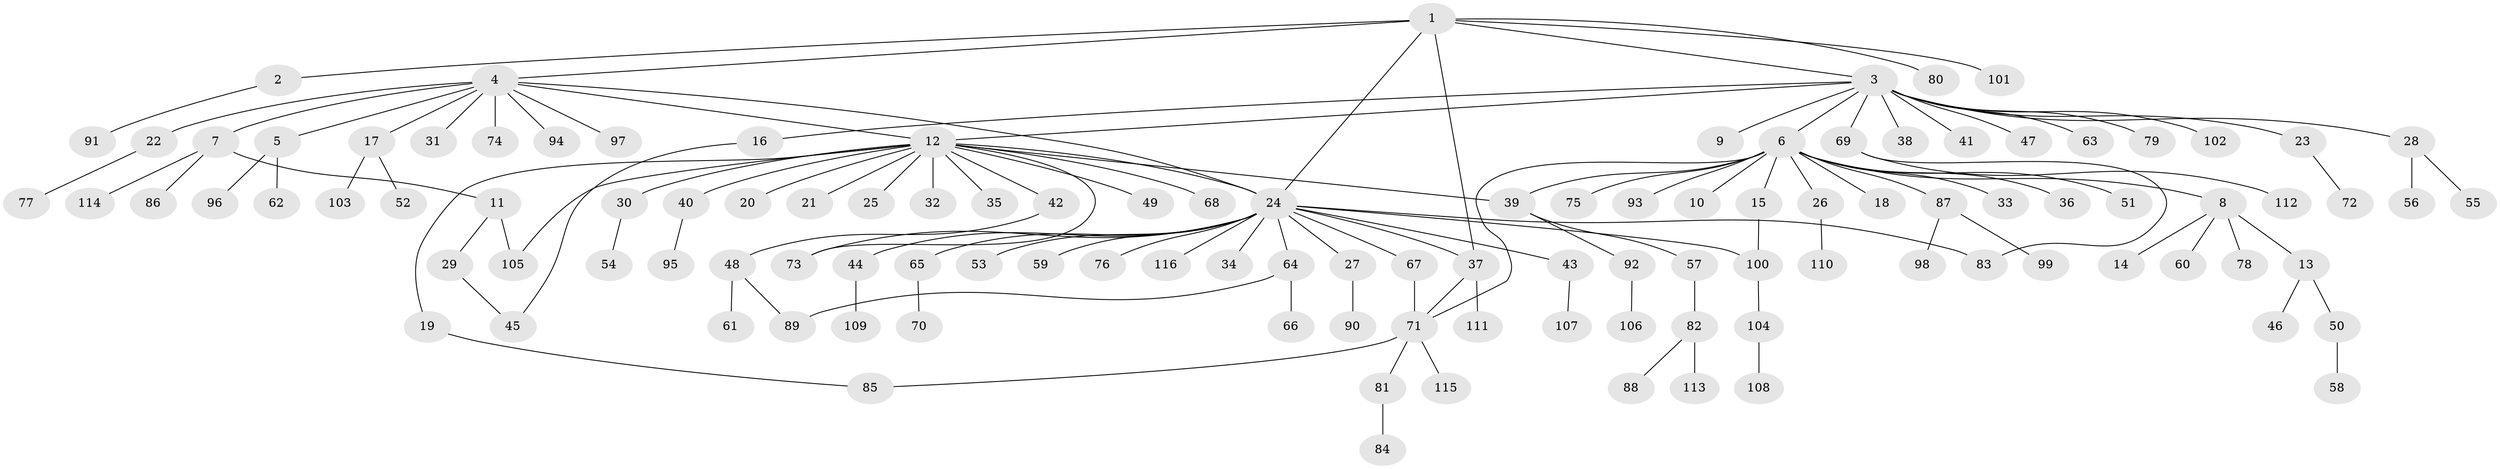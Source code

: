// coarse degree distribution, {6: 0.023255813953488372, 1: 0.6395348837209303, 29: 0.011627906976744186, 10: 0.011627906976744186, 2: 0.20930232558139536, 13: 0.011627906976744186, 5: 0.011627906976744186, 4: 0.023255813953488372, 3: 0.046511627906976744, 18: 0.011627906976744186}
// Generated by graph-tools (version 1.1) at 2025/23/03/03/25 07:23:50]
// undirected, 116 vertices, 129 edges
graph export_dot {
graph [start="1"]
  node [color=gray90,style=filled];
  1;
  2;
  3;
  4;
  5;
  6;
  7;
  8;
  9;
  10;
  11;
  12;
  13;
  14;
  15;
  16;
  17;
  18;
  19;
  20;
  21;
  22;
  23;
  24;
  25;
  26;
  27;
  28;
  29;
  30;
  31;
  32;
  33;
  34;
  35;
  36;
  37;
  38;
  39;
  40;
  41;
  42;
  43;
  44;
  45;
  46;
  47;
  48;
  49;
  50;
  51;
  52;
  53;
  54;
  55;
  56;
  57;
  58;
  59;
  60;
  61;
  62;
  63;
  64;
  65;
  66;
  67;
  68;
  69;
  70;
  71;
  72;
  73;
  74;
  75;
  76;
  77;
  78;
  79;
  80;
  81;
  82;
  83;
  84;
  85;
  86;
  87;
  88;
  89;
  90;
  91;
  92;
  93;
  94;
  95;
  96;
  97;
  98;
  99;
  100;
  101;
  102;
  103;
  104;
  105;
  106;
  107;
  108;
  109;
  110;
  111;
  112;
  113;
  114;
  115;
  116;
  1 -- 2;
  1 -- 3;
  1 -- 4;
  1 -- 24;
  1 -- 37;
  1 -- 80;
  1 -- 101;
  2 -- 91;
  3 -- 6;
  3 -- 9;
  3 -- 12;
  3 -- 16;
  3 -- 23;
  3 -- 28;
  3 -- 38;
  3 -- 41;
  3 -- 47;
  3 -- 63;
  3 -- 69;
  3 -- 79;
  3 -- 102;
  4 -- 5;
  4 -- 7;
  4 -- 12;
  4 -- 17;
  4 -- 22;
  4 -- 24;
  4 -- 31;
  4 -- 74;
  4 -- 94;
  4 -- 97;
  5 -- 62;
  5 -- 96;
  6 -- 8;
  6 -- 10;
  6 -- 15;
  6 -- 18;
  6 -- 26;
  6 -- 33;
  6 -- 36;
  6 -- 39;
  6 -- 51;
  6 -- 71;
  6 -- 75;
  6 -- 87;
  6 -- 93;
  7 -- 11;
  7 -- 86;
  7 -- 114;
  8 -- 13;
  8 -- 14;
  8 -- 60;
  8 -- 78;
  11 -- 29;
  11 -- 105;
  12 -- 19;
  12 -- 20;
  12 -- 21;
  12 -- 24;
  12 -- 25;
  12 -- 30;
  12 -- 32;
  12 -- 35;
  12 -- 39;
  12 -- 40;
  12 -- 42;
  12 -- 49;
  12 -- 68;
  12 -- 73;
  12 -- 105;
  13 -- 46;
  13 -- 50;
  15 -- 100;
  16 -- 45;
  17 -- 52;
  17 -- 103;
  19 -- 85;
  22 -- 77;
  23 -- 72;
  24 -- 27;
  24 -- 34;
  24 -- 37;
  24 -- 43;
  24 -- 44;
  24 -- 53;
  24 -- 59;
  24 -- 64;
  24 -- 65;
  24 -- 67;
  24 -- 73;
  24 -- 76;
  24 -- 83;
  24 -- 100;
  24 -- 116;
  26 -- 110;
  27 -- 90;
  28 -- 55;
  28 -- 56;
  29 -- 45;
  30 -- 54;
  37 -- 71;
  37 -- 111;
  39 -- 57;
  39 -- 92;
  40 -- 95;
  42 -- 48;
  43 -- 107;
  44 -- 109;
  48 -- 61;
  48 -- 89;
  50 -- 58;
  57 -- 82;
  64 -- 66;
  64 -- 89;
  65 -- 70;
  67 -- 71;
  69 -- 83;
  69 -- 112;
  71 -- 81;
  71 -- 85;
  71 -- 115;
  81 -- 84;
  82 -- 88;
  82 -- 113;
  87 -- 98;
  87 -- 99;
  92 -- 106;
  100 -- 104;
  104 -- 108;
}
